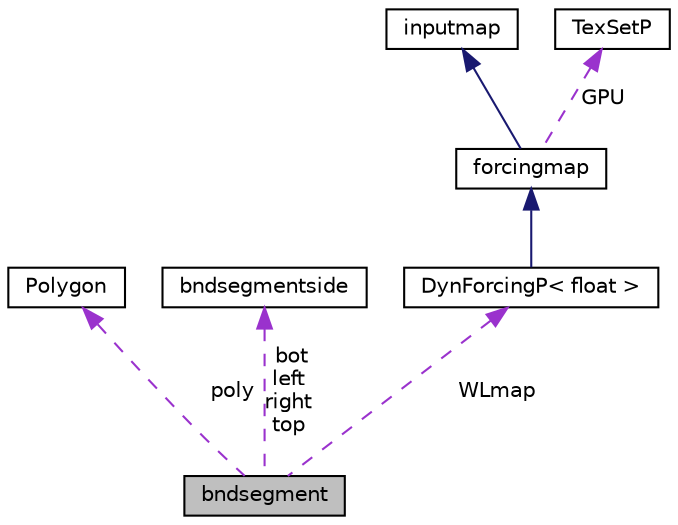 digraph "bndsegment"
{
 // LATEX_PDF_SIZE
  edge [fontname="Helvetica",fontsize="10",labelfontname="Helvetica",labelfontsize="10"];
  node [fontname="Helvetica",fontsize="10",shape=record];
  Node1 [label="bndsegment",height=0.2,width=0.4,color="black", fillcolor="grey75", style="filled", fontcolor="black",tooltip=" "];
  Node2 -> Node1 [dir="back",color="darkorchid3",fontsize="10",style="dashed",label=" poly" ,fontname="Helvetica"];
  Node2 [label="Polygon",height=0.2,width=0.4,color="black", fillcolor="white", style="filled",URL="$classPolygon.html",tooltip=" "];
  Node3 -> Node1 [dir="back",color="darkorchid3",fontsize="10",style="dashed",label=" bot\nleft\nright\ntop" ,fontname="Helvetica"];
  Node3 [label="bndsegmentside",height=0.2,width=0.4,color="black", fillcolor="white", style="filled",URL="$classbndsegmentside.html",tooltip=" "];
  Node4 -> Node1 [dir="back",color="darkorchid3",fontsize="10",style="dashed",label=" WLmap" ,fontname="Helvetica"];
  Node4 [label="DynForcingP\< float \>",height=0.2,width=0.4,color="black", fillcolor="white", style="filled",URL="$structDynForcingP.html",tooltip=" "];
  Node5 -> Node4 [dir="back",color="midnightblue",fontsize="10",style="solid",fontname="Helvetica"];
  Node5 [label="forcingmap",height=0.2,width=0.4,color="black", fillcolor="white", style="filled",URL="$classforcingmap.html",tooltip=" "];
  Node6 -> Node5 [dir="back",color="midnightblue",fontsize="10",style="solid",fontname="Helvetica"];
  Node6 [label="inputmap",height=0.2,width=0.4,color="black", fillcolor="white", style="filled",URL="$classinputmap.html",tooltip=" "];
  Node7 -> Node5 [dir="back",color="darkorchid3",fontsize="10",style="dashed",label=" GPU" ,fontname="Helvetica"];
  Node7 [label="TexSetP",height=0.2,width=0.4,color="black", fillcolor="white", style="filled",URL="$structTexSetP.html",tooltip=" "];
}
